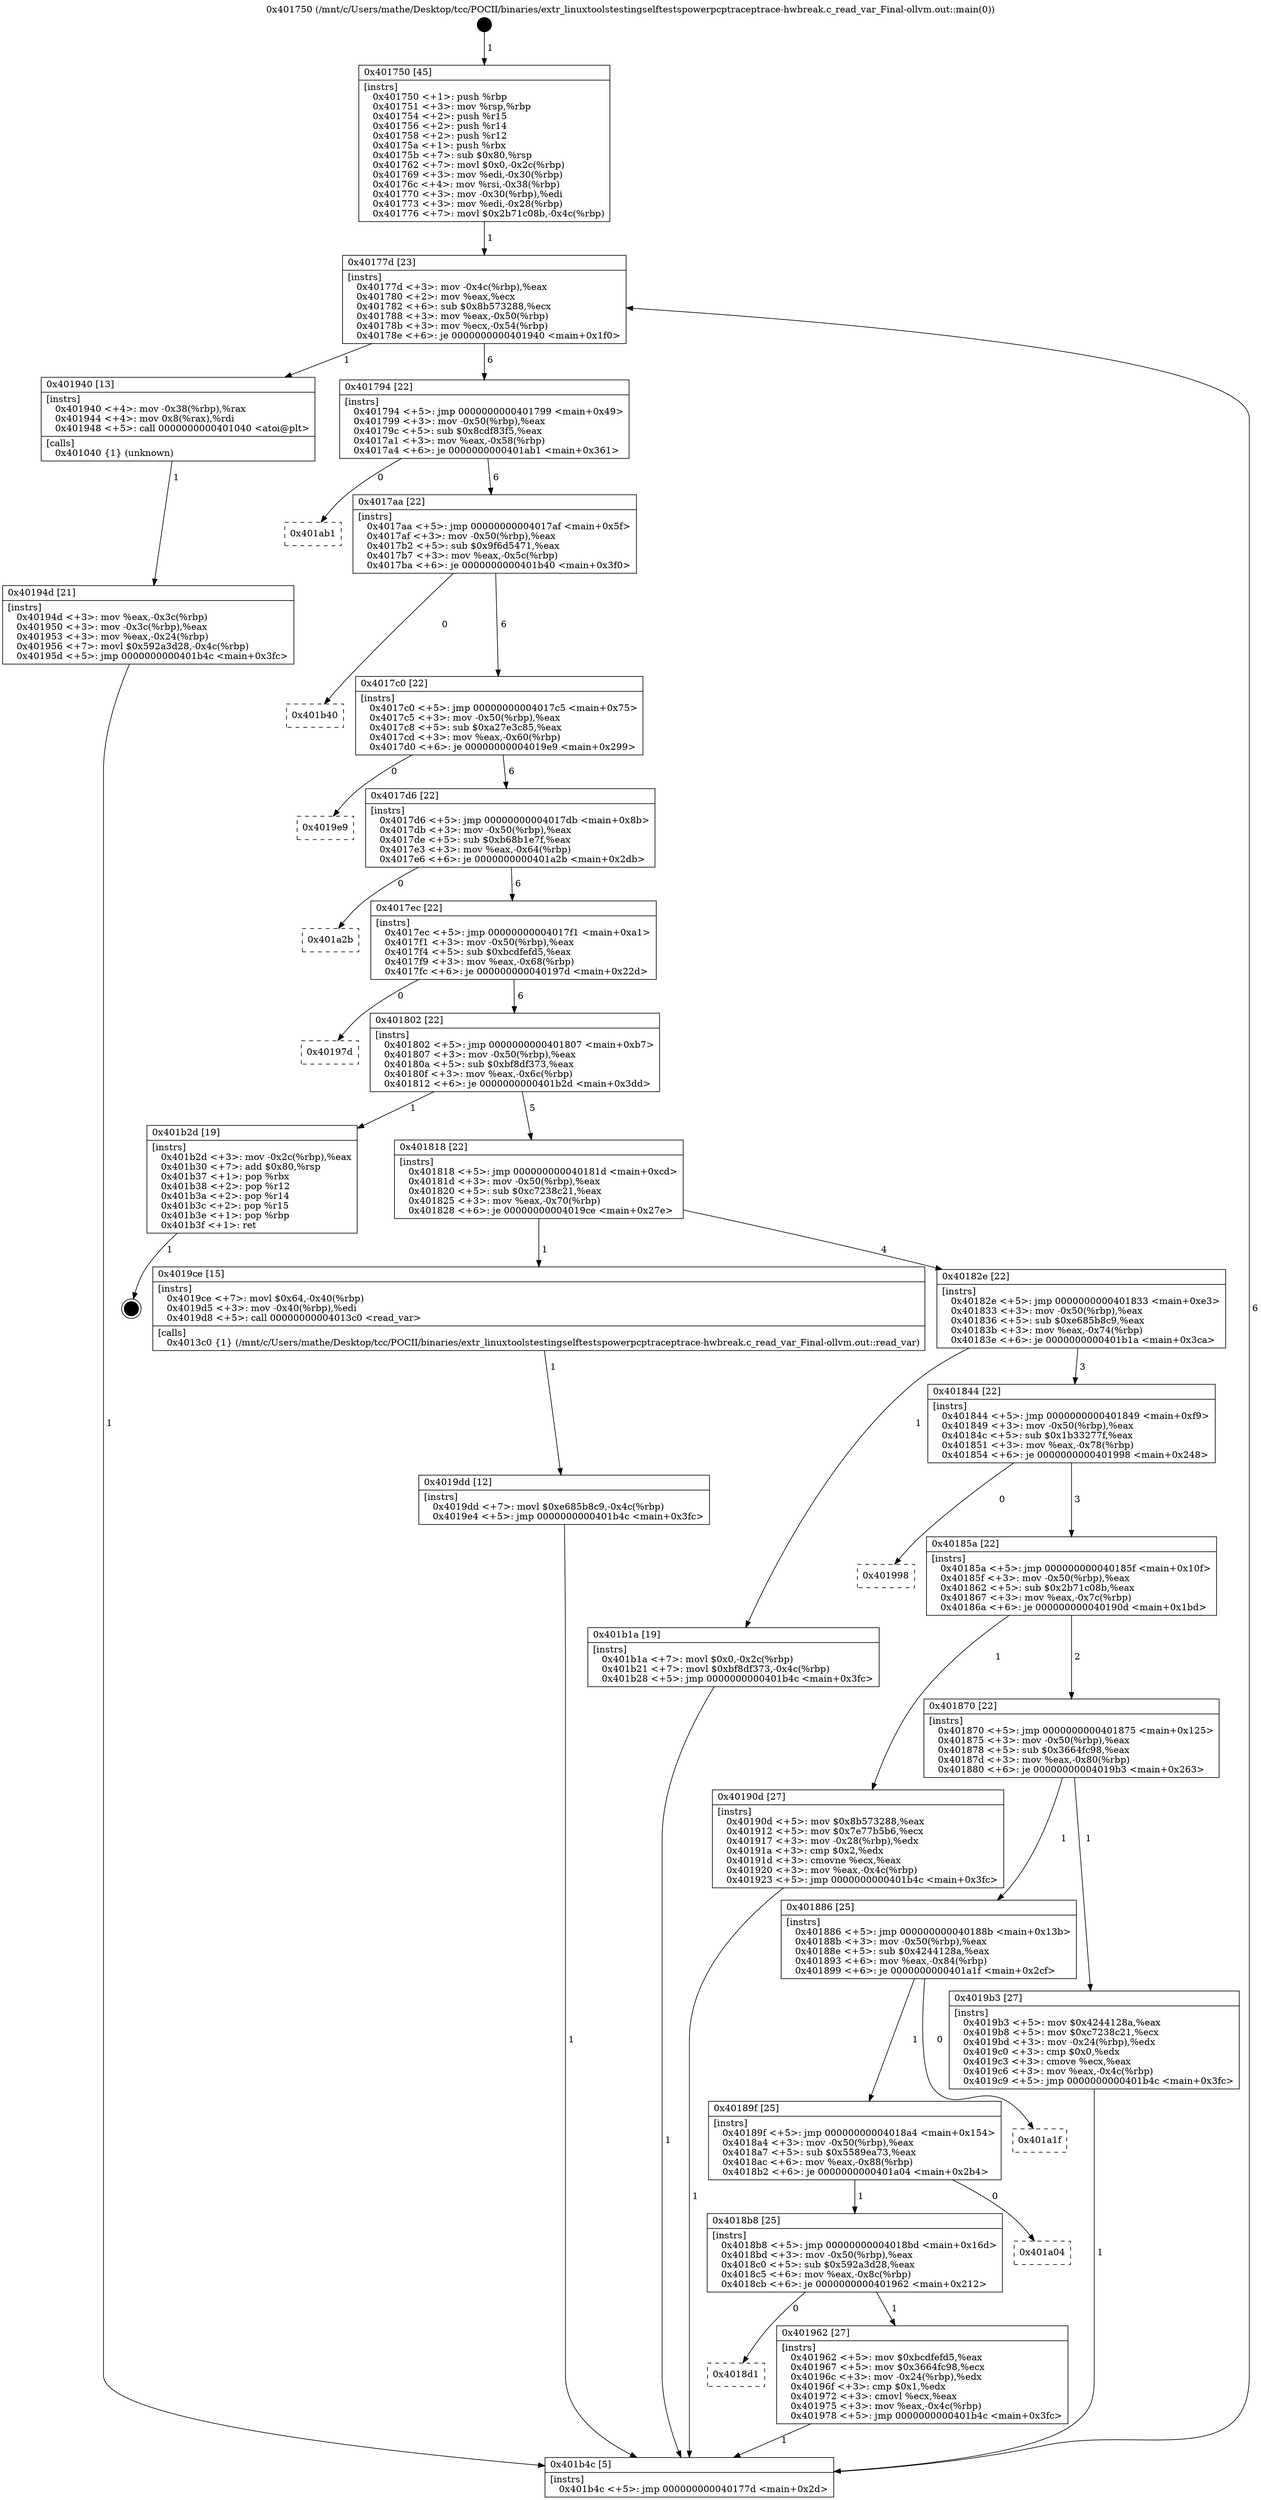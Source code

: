 digraph "0x401750" {
  label = "0x401750 (/mnt/c/Users/mathe/Desktop/tcc/POCII/binaries/extr_linuxtoolstestingselftestspowerpcptraceptrace-hwbreak.c_read_var_Final-ollvm.out::main(0))"
  labelloc = "t"
  node[shape=record]

  Entry [label="",width=0.3,height=0.3,shape=circle,fillcolor=black,style=filled]
  "0x40177d" [label="{
     0x40177d [23]\l
     | [instrs]\l
     &nbsp;&nbsp;0x40177d \<+3\>: mov -0x4c(%rbp),%eax\l
     &nbsp;&nbsp;0x401780 \<+2\>: mov %eax,%ecx\l
     &nbsp;&nbsp;0x401782 \<+6\>: sub $0x8b573288,%ecx\l
     &nbsp;&nbsp;0x401788 \<+3\>: mov %eax,-0x50(%rbp)\l
     &nbsp;&nbsp;0x40178b \<+3\>: mov %ecx,-0x54(%rbp)\l
     &nbsp;&nbsp;0x40178e \<+6\>: je 0000000000401940 \<main+0x1f0\>\l
  }"]
  "0x401940" [label="{
     0x401940 [13]\l
     | [instrs]\l
     &nbsp;&nbsp;0x401940 \<+4\>: mov -0x38(%rbp),%rax\l
     &nbsp;&nbsp;0x401944 \<+4\>: mov 0x8(%rax),%rdi\l
     &nbsp;&nbsp;0x401948 \<+5\>: call 0000000000401040 \<atoi@plt\>\l
     | [calls]\l
     &nbsp;&nbsp;0x401040 \{1\} (unknown)\l
  }"]
  "0x401794" [label="{
     0x401794 [22]\l
     | [instrs]\l
     &nbsp;&nbsp;0x401794 \<+5\>: jmp 0000000000401799 \<main+0x49\>\l
     &nbsp;&nbsp;0x401799 \<+3\>: mov -0x50(%rbp),%eax\l
     &nbsp;&nbsp;0x40179c \<+5\>: sub $0x8cdf83f5,%eax\l
     &nbsp;&nbsp;0x4017a1 \<+3\>: mov %eax,-0x58(%rbp)\l
     &nbsp;&nbsp;0x4017a4 \<+6\>: je 0000000000401ab1 \<main+0x361\>\l
  }"]
  Exit [label="",width=0.3,height=0.3,shape=circle,fillcolor=black,style=filled,peripheries=2]
  "0x401ab1" [label="{
     0x401ab1\l
  }", style=dashed]
  "0x4017aa" [label="{
     0x4017aa [22]\l
     | [instrs]\l
     &nbsp;&nbsp;0x4017aa \<+5\>: jmp 00000000004017af \<main+0x5f\>\l
     &nbsp;&nbsp;0x4017af \<+3\>: mov -0x50(%rbp),%eax\l
     &nbsp;&nbsp;0x4017b2 \<+5\>: sub $0x9f6d5471,%eax\l
     &nbsp;&nbsp;0x4017b7 \<+3\>: mov %eax,-0x5c(%rbp)\l
     &nbsp;&nbsp;0x4017ba \<+6\>: je 0000000000401b40 \<main+0x3f0\>\l
  }"]
  "0x4019dd" [label="{
     0x4019dd [12]\l
     | [instrs]\l
     &nbsp;&nbsp;0x4019dd \<+7\>: movl $0xe685b8c9,-0x4c(%rbp)\l
     &nbsp;&nbsp;0x4019e4 \<+5\>: jmp 0000000000401b4c \<main+0x3fc\>\l
  }"]
  "0x401b40" [label="{
     0x401b40\l
  }", style=dashed]
  "0x4017c0" [label="{
     0x4017c0 [22]\l
     | [instrs]\l
     &nbsp;&nbsp;0x4017c0 \<+5\>: jmp 00000000004017c5 \<main+0x75\>\l
     &nbsp;&nbsp;0x4017c5 \<+3\>: mov -0x50(%rbp),%eax\l
     &nbsp;&nbsp;0x4017c8 \<+5\>: sub $0xa27e3c85,%eax\l
     &nbsp;&nbsp;0x4017cd \<+3\>: mov %eax,-0x60(%rbp)\l
     &nbsp;&nbsp;0x4017d0 \<+6\>: je 00000000004019e9 \<main+0x299\>\l
  }"]
  "0x4018d1" [label="{
     0x4018d1\l
  }", style=dashed]
  "0x4019e9" [label="{
     0x4019e9\l
  }", style=dashed]
  "0x4017d6" [label="{
     0x4017d6 [22]\l
     | [instrs]\l
     &nbsp;&nbsp;0x4017d6 \<+5\>: jmp 00000000004017db \<main+0x8b\>\l
     &nbsp;&nbsp;0x4017db \<+3\>: mov -0x50(%rbp),%eax\l
     &nbsp;&nbsp;0x4017de \<+5\>: sub $0xb68b1e7f,%eax\l
     &nbsp;&nbsp;0x4017e3 \<+3\>: mov %eax,-0x64(%rbp)\l
     &nbsp;&nbsp;0x4017e6 \<+6\>: je 0000000000401a2b \<main+0x2db\>\l
  }"]
  "0x401962" [label="{
     0x401962 [27]\l
     | [instrs]\l
     &nbsp;&nbsp;0x401962 \<+5\>: mov $0xbcdfefd5,%eax\l
     &nbsp;&nbsp;0x401967 \<+5\>: mov $0x3664fc98,%ecx\l
     &nbsp;&nbsp;0x40196c \<+3\>: mov -0x24(%rbp),%edx\l
     &nbsp;&nbsp;0x40196f \<+3\>: cmp $0x1,%edx\l
     &nbsp;&nbsp;0x401972 \<+3\>: cmovl %ecx,%eax\l
     &nbsp;&nbsp;0x401975 \<+3\>: mov %eax,-0x4c(%rbp)\l
     &nbsp;&nbsp;0x401978 \<+5\>: jmp 0000000000401b4c \<main+0x3fc\>\l
  }"]
  "0x401a2b" [label="{
     0x401a2b\l
  }", style=dashed]
  "0x4017ec" [label="{
     0x4017ec [22]\l
     | [instrs]\l
     &nbsp;&nbsp;0x4017ec \<+5\>: jmp 00000000004017f1 \<main+0xa1\>\l
     &nbsp;&nbsp;0x4017f1 \<+3\>: mov -0x50(%rbp),%eax\l
     &nbsp;&nbsp;0x4017f4 \<+5\>: sub $0xbcdfefd5,%eax\l
     &nbsp;&nbsp;0x4017f9 \<+3\>: mov %eax,-0x68(%rbp)\l
     &nbsp;&nbsp;0x4017fc \<+6\>: je 000000000040197d \<main+0x22d\>\l
  }"]
  "0x4018b8" [label="{
     0x4018b8 [25]\l
     | [instrs]\l
     &nbsp;&nbsp;0x4018b8 \<+5\>: jmp 00000000004018bd \<main+0x16d\>\l
     &nbsp;&nbsp;0x4018bd \<+3\>: mov -0x50(%rbp),%eax\l
     &nbsp;&nbsp;0x4018c0 \<+5\>: sub $0x592a3d28,%eax\l
     &nbsp;&nbsp;0x4018c5 \<+6\>: mov %eax,-0x8c(%rbp)\l
     &nbsp;&nbsp;0x4018cb \<+6\>: je 0000000000401962 \<main+0x212\>\l
  }"]
  "0x40197d" [label="{
     0x40197d\l
  }", style=dashed]
  "0x401802" [label="{
     0x401802 [22]\l
     | [instrs]\l
     &nbsp;&nbsp;0x401802 \<+5\>: jmp 0000000000401807 \<main+0xb7\>\l
     &nbsp;&nbsp;0x401807 \<+3\>: mov -0x50(%rbp),%eax\l
     &nbsp;&nbsp;0x40180a \<+5\>: sub $0xbf8df373,%eax\l
     &nbsp;&nbsp;0x40180f \<+3\>: mov %eax,-0x6c(%rbp)\l
     &nbsp;&nbsp;0x401812 \<+6\>: je 0000000000401b2d \<main+0x3dd\>\l
  }"]
  "0x401a04" [label="{
     0x401a04\l
  }", style=dashed]
  "0x401b2d" [label="{
     0x401b2d [19]\l
     | [instrs]\l
     &nbsp;&nbsp;0x401b2d \<+3\>: mov -0x2c(%rbp),%eax\l
     &nbsp;&nbsp;0x401b30 \<+7\>: add $0x80,%rsp\l
     &nbsp;&nbsp;0x401b37 \<+1\>: pop %rbx\l
     &nbsp;&nbsp;0x401b38 \<+2\>: pop %r12\l
     &nbsp;&nbsp;0x401b3a \<+2\>: pop %r14\l
     &nbsp;&nbsp;0x401b3c \<+2\>: pop %r15\l
     &nbsp;&nbsp;0x401b3e \<+1\>: pop %rbp\l
     &nbsp;&nbsp;0x401b3f \<+1\>: ret\l
  }"]
  "0x401818" [label="{
     0x401818 [22]\l
     | [instrs]\l
     &nbsp;&nbsp;0x401818 \<+5\>: jmp 000000000040181d \<main+0xcd\>\l
     &nbsp;&nbsp;0x40181d \<+3\>: mov -0x50(%rbp),%eax\l
     &nbsp;&nbsp;0x401820 \<+5\>: sub $0xc7238c21,%eax\l
     &nbsp;&nbsp;0x401825 \<+3\>: mov %eax,-0x70(%rbp)\l
     &nbsp;&nbsp;0x401828 \<+6\>: je 00000000004019ce \<main+0x27e\>\l
  }"]
  "0x40189f" [label="{
     0x40189f [25]\l
     | [instrs]\l
     &nbsp;&nbsp;0x40189f \<+5\>: jmp 00000000004018a4 \<main+0x154\>\l
     &nbsp;&nbsp;0x4018a4 \<+3\>: mov -0x50(%rbp),%eax\l
     &nbsp;&nbsp;0x4018a7 \<+5\>: sub $0x5589ea73,%eax\l
     &nbsp;&nbsp;0x4018ac \<+6\>: mov %eax,-0x88(%rbp)\l
     &nbsp;&nbsp;0x4018b2 \<+6\>: je 0000000000401a04 \<main+0x2b4\>\l
  }"]
  "0x4019ce" [label="{
     0x4019ce [15]\l
     | [instrs]\l
     &nbsp;&nbsp;0x4019ce \<+7\>: movl $0x64,-0x40(%rbp)\l
     &nbsp;&nbsp;0x4019d5 \<+3\>: mov -0x40(%rbp),%edi\l
     &nbsp;&nbsp;0x4019d8 \<+5\>: call 00000000004013c0 \<read_var\>\l
     | [calls]\l
     &nbsp;&nbsp;0x4013c0 \{1\} (/mnt/c/Users/mathe/Desktop/tcc/POCII/binaries/extr_linuxtoolstestingselftestspowerpcptraceptrace-hwbreak.c_read_var_Final-ollvm.out::read_var)\l
  }"]
  "0x40182e" [label="{
     0x40182e [22]\l
     | [instrs]\l
     &nbsp;&nbsp;0x40182e \<+5\>: jmp 0000000000401833 \<main+0xe3\>\l
     &nbsp;&nbsp;0x401833 \<+3\>: mov -0x50(%rbp),%eax\l
     &nbsp;&nbsp;0x401836 \<+5\>: sub $0xe685b8c9,%eax\l
     &nbsp;&nbsp;0x40183b \<+3\>: mov %eax,-0x74(%rbp)\l
     &nbsp;&nbsp;0x40183e \<+6\>: je 0000000000401b1a \<main+0x3ca\>\l
  }"]
  "0x401a1f" [label="{
     0x401a1f\l
  }", style=dashed]
  "0x401b1a" [label="{
     0x401b1a [19]\l
     | [instrs]\l
     &nbsp;&nbsp;0x401b1a \<+7\>: movl $0x0,-0x2c(%rbp)\l
     &nbsp;&nbsp;0x401b21 \<+7\>: movl $0xbf8df373,-0x4c(%rbp)\l
     &nbsp;&nbsp;0x401b28 \<+5\>: jmp 0000000000401b4c \<main+0x3fc\>\l
  }"]
  "0x401844" [label="{
     0x401844 [22]\l
     | [instrs]\l
     &nbsp;&nbsp;0x401844 \<+5\>: jmp 0000000000401849 \<main+0xf9\>\l
     &nbsp;&nbsp;0x401849 \<+3\>: mov -0x50(%rbp),%eax\l
     &nbsp;&nbsp;0x40184c \<+5\>: sub $0x1b33277f,%eax\l
     &nbsp;&nbsp;0x401851 \<+3\>: mov %eax,-0x78(%rbp)\l
     &nbsp;&nbsp;0x401854 \<+6\>: je 0000000000401998 \<main+0x248\>\l
  }"]
  "0x401886" [label="{
     0x401886 [25]\l
     | [instrs]\l
     &nbsp;&nbsp;0x401886 \<+5\>: jmp 000000000040188b \<main+0x13b\>\l
     &nbsp;&nbsp;0x40188b \<+3\>: mov -0x50(%rbp),%eax\l
     &nbsp;&nbsp;0x40188e \<+5\>: sub $0x4244128a,%eax\l
     &nbsp;&nbsp;0x401893 \<+6\>: mov %eax,-0x84(%rbp)\l
     &nbsp;&nbsp;0x401899 \<+6\>: je 0000000000401a1f \<main+0x2cf\>\l
  }"]
  "0x401998" [label="{
     0x401998\l
  }", style=dashed]
  "0x40185a" [label="{
     0x40185a [22]\l
     | [instrs]\l
     &nbsp;&nbsp;0x40185a \<+5\>: jmp 000000000040185f \<main+0x10f\>\l
     &nbsp;&nbsp;0x40185f \<+3\>: mov -0x50(%rbp),%eax\l
     &nbsp;&nbsp;0x401862 \<+5\>: sub $0x2b71c08b,%eax\l
     &nbsp;&nbsp;0x401867 \<+3\>: mov %eax,-0x7c(%rbp)\l
     &nbsp;&nbsp;0x40186a \<+6\>: je 000000000040190d \<main+0x1bd\>\l
  }"]
  "0x4019b3" [label="{
     0x4019b3 [27]\l
     | [instrs]\l
     &nbsp;&nbsp;0x4019b3 \<+5\>: mov $0x4244128a,%eax\l
     &nbsp;&nbsp;0x4019b8 \<+5\>: mov $0xc7238c21,%ecx\l
     &nbsp;&nbsp;0x4019bd \<+3\>: mov -0x24(%rbp),%edx\l
     &nbsp;&nbsp;0x4019c0 \<+3\>: cmp $0x0,%edx\l
     &nbsp;&nbsp;0x4019c3 \<+3\>: cmove %ecx,%eax\l
     &nbsp;&nbsp;0x4019c6 \<+3\>: mov %eax,-0x4c(%rbp)\l
     &nbsp;&nbsp;0x4019c9 \<+5\>: jmp 0000000000401b4c \<main+0x3fc\>\l
  }"]
  "0x40190d" [label="{
     0x40190d [27]\l
     | [instrs]\l
     &nbsp;&nbsp;0x40190d \<+5\>: mov $0x8b573288,%eax\l
     &nbsp;&nbsp;0x401912 \<+5\>: mov $0x7e77b5b6,%ecx\l
     &nbsp;&nbsp;0x401917 \<+3\>: mov -0x28(%rbp),%edx\l
     &nbsp;&nbsp;0x40191a \<+3\>: cmp $0x2,%edx\l
     &nbsp;&nbsp;0x40191d \<+3\>: cmovne %ecx,%eax\l
     &nbsp;&nbsp;0x401920 \<+3\>: mov %eax,-0x4c(%rbp)\l
     &nbsp;&nbsp;0x401923 \<+5\>: jmp 0000000000401b4c \<main+0x3fc\>\l
  }"]
  "0x401870" [label="{
     0x401870 [22]\l
     | [instrs]\l
     &nbsp;&nbsp;0x401870 \<+5\>: jmp 0000000000401875 \<main+0x125\>\l
     &nbsp;&nbsp;0x401875 \<+3\>: mov -0x50(%rbp),%eax\l
     &nbsp;&nbsp;0x401878 \<+5\>: sub $0x3664fc98,%eax\l
     &nbsp;&nbsp;0x40187d \<+3\>: mov %eax,-0x80(%rbp)\l
     &nbsp;&nbsp;0x401880 \<+6\>: je 00000000004019b3 \<main+0x263\>\l
  }"]
  "0x401b4c" [label="{
     0x401b4c [5]\l
     | [instrs]\l
     &nbsp;&nbsp;0x401b4c \<+5\>: jmp 000000000040177d \<main+0x2d\>\l
  }"]
  "0x401750" [label="{
     0x401750 [45]\l
     | [instrs]\l
     &nbsp;&nbsp;0x401750 \<+1\>: push %rbp\l
     &nbsp;&nbsp;0x401751 \<+3\>: mov %rsp,%rbp\l
     &nbsp;&nbsp;0x401754 \<+2\>: push %r15\l
     &nbsp;&nbsp;0x401756 \<+2\>: push %r14\l
     &nbsp;&nbsp;0x401758 \<+2\>: push %r12\l
     &nbsp;&nbsp;0x40175a \<+1\>: push %rbx\l
     &nbsp;&nbsp;0x40175b \<+7\>: sub $0x80,%rsp\l
     &nbsp;&nbsp;0x401762 \<+7\>: movl $0x0,-0x2c(%rbp)\l
     &nbsp;&nbsp;0x401769 \<+3\>: mov %edi,-0x30(%rbp)\l
     &nbsp;&nbsp;0x40176c \<+4\>: mov %rsi,-0x38(%rbp)\l
     &nbsp;&nbsp;0x401770 \<+3\>: mov -0x30(%rbp),%edi\l
     &nbsp;&nbsp;0x401773 \<+3\>: mov %edi,-0x28(%rbp)\l
     &nbsp;&nbsp;0x401776 \<+7\>: movl $0x2b71c08b,-0x4c(%rbp)\l
  }"]
  "0x40194d" [label="{
     0x40194d [21]\l
     | [instrs]\l
     &nbsp;&nbsp;0x40194d \<+3\>: mov %eax,-0x3c(%rbp)\l
     &nbsp;&nbsp;0x401950 \<+3\>: mov -0x3c(%rbp),%eax\l
     &nbsp;&nbsp;0x401953 \<+3\>: mov %eax,-0x24(%rbp)\l
     &nbsp;&nbsp;0x401956 \<+7\>: movl $0x592a3d28,-0x4c(%rbp)\l
     &nbsp;&nbsp;0x40195d \<+5\>: jmp 0000000000401b4c \<main+0x3fc\>\l
  }"]
  Entry -> "0x401750" [label=" 1"]
  "0x40177d" -> "0x401940" [label=" 1"]
  "0x40177d" -> "0x401794" [label=" 6"]
  "0x401b2d" -> Exit [label=" 1"]
  "0x401794" -> "0x401ab1" [label=" 0"]
  "0x401794" -> "0x4017aa" [label=" 6"]
  "0x401b1a" -> "0x401b4c" [label=" 1"]
  "0x4017aa" -> "0x401b40" [label=" 0"]
  "0x4017aa" -> "0x4017c0" [label=" 6"]
  "0x4019dd" -> "0x401b4c" [label=" 1"]
  "0x4017c0" -> "0x4019e9" [label=" 0"]
  "0x4017c0" -> "0x4017d6" [label=" 6"]
  "0x4019ce" -> "0x4019dd" [label=" 1"]
  "0x4017d6" -> "0x401a2b" [label=" 0"]
  "0x4017d6" -> "0x4017ec" [label=" 6"]
  "0x4019b3" -> "0x401b4c" [label=" 1"]
  "0x4017ec" -> "0x40197d" [label=" 0"]
  "0x4017ec" -> "0x401802" [label=" 6"]
  "0x4018b8" -> "0x4018d1" [label=" 0"]
  "0x401802" -> "0x401b2d" [label=" 1"]
  "0x401802" -> "0x401818" [label=" 5"]
  "0x4018b8" -> "0x401962" [label=" 1"]
  "0x401818" -> "0x4019ce" [label=" 1"]
  "0x401818" -> "0x40182e" [label=" 4"]
  "0x40189f" -> "0x4018b8" [label=" 1"]
  "0x40182e" -> "0x401b1a" [label=" 1"]
  "0x40182e" -> "0x401844" [label=" 3"]
  "0x40189f" -> "0x401a04" [label=" 0"]
  "0x401844" -> "0x401998" [label=" 0"]
  "0x401844" -> "0x40185a" [label=" 3"]
  "0x401886" -> "0x40189f" [label=" 1"]
  "0x40185a" -> "0x40190d" [label=" 1"]
  "0x40185a" -> "0x401870" [label=" 2"]
  "0x40190d" -> "0x401b4c" [label=" 1"]
  "0x401750" -> "0x40177d" [label=" 1"]
  "0x401b4c" -> "0x40177d" [label=" 6"]
  "0x401940" -> "0x40194d" [label=" 1"]
  "0x40194d" -> "0x401b4c" [label=" 1"]
  "0x401886" -> "0x401a1f" [label=" 0"]
  "0x401870" -> "0x4019b3" [label=" 1"]
  "0x401870" -> "0x401886" [label=" 1"]
  "0x401962" -> "0x401b4c" [label=" 1"]
}
